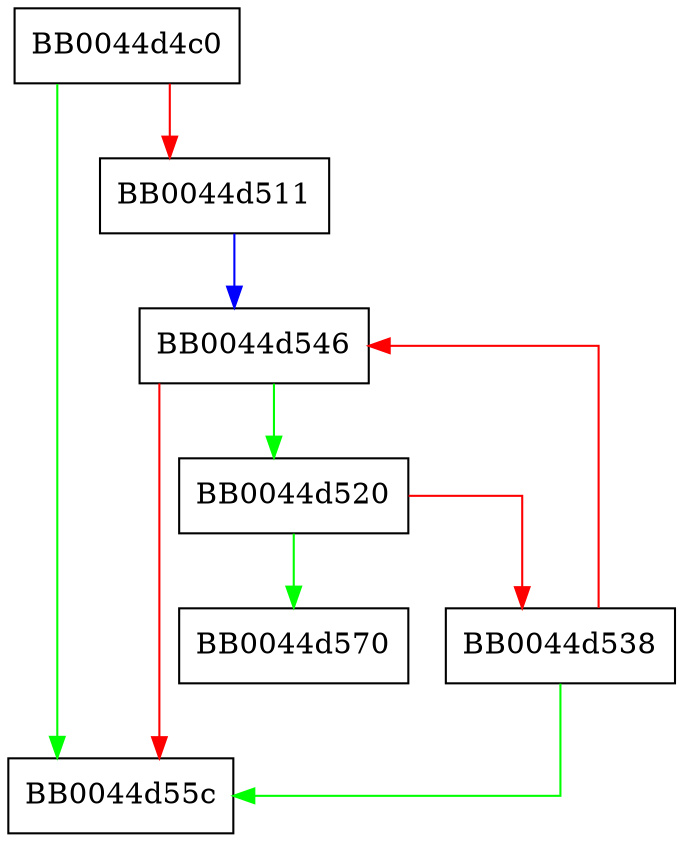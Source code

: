 digraph KEM_encaps_loop {
  node [shape="box"];
  graph [splines=ortho];
  BB0044d4c0 -> BB0044d55c [color="green"];
  BB0044d4c0 -> BB0044d511 [color="red"];
  BB0044d511 -> BB0044d546 [color="blue"];
  BB0044d520 -> BB0044d570 [color="green"];
  BB0044d520 -> BB0044d538 [color="red"];
  BB0044d538 -> BB0044d55c [color="green"];
  BB0044d538 -> BB0044d546 [color="red"];
  BB0044d546 -> BB0044d520 [color="green"];
  BB0044d546 -> BB0044d55c [color="red"];
}